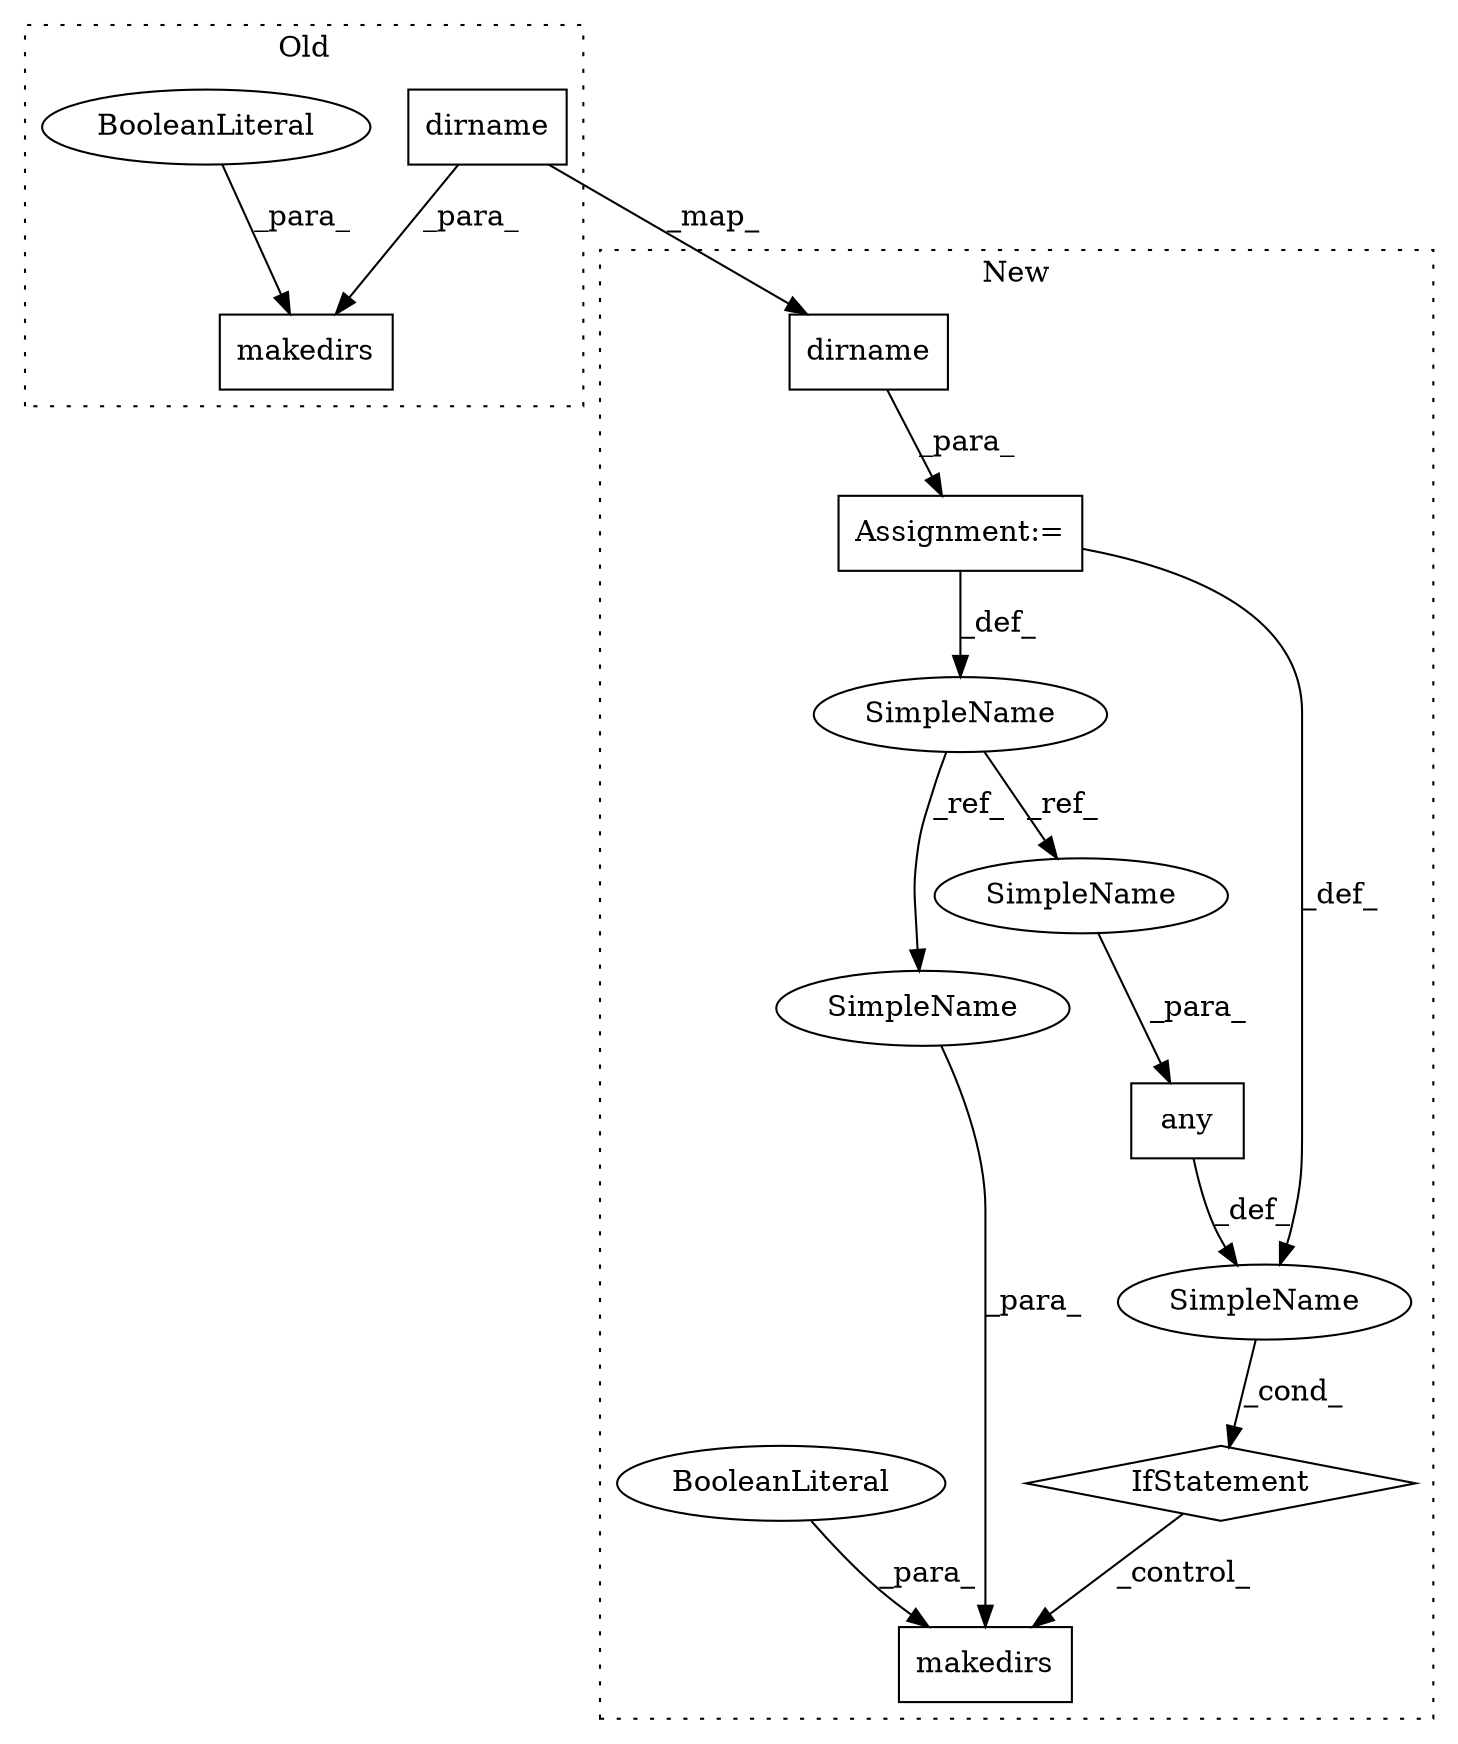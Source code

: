 digraph G {
subgraph cluster0 {
1 [label="makedirs" a="32" s="11849,11889" l="9,1" shape="box"];
7 [label="dirname" a="32" s="11866,11883" l="8,1" shape="box"];
9 [label="BooleanLiteral" a="9" s="11885" l="4" shape="ellipse"];
label = "Old";
style="dotted";
}
subgraph cluster1 {
2 [label="any" a="32" s="11977,11988" l="4,1" shape="box"];
3 [label="IfStatement" a="25" s="11973,11989" l="4,2" shape="diamond"];
4 [label="Assignment:=" a="7" s="11940" l="1" shape="box"];
5 [label="makedirs" a="32" s="12002,12023" l="9,1" shape="box"];
6 [label="dirname" a="32" s="11949,11966" l="8,1" shape="box"];
8 [label="BooleanLiteral" a="9" s="12019" l="4" shape="ellipse"];
10 [label="SimpleName" a="42" s="11933" l="7" shape="ellipse"];
11 [label="SimpleName" a="42" s="" l="" shape="ellipse"];
12 [label="SimpleName" a="42" s="11981" l="7" shape="ellipse"];
13 [label="SimpleName" a="42" s="12011" l="7" shape="ellipse"];
label = "New";
style="dotted";
}
2 -> 11 [label="_def_"];
3 -> 5 [label="_control_"];
4 -> 11 [label="_def_"];
4 -> 10 [label="_def_"];
6 -> 4 [label="_para_"];
7 -> 1 [label="_para_"];
7 -> 6 [label="_map_"];
8 -> 5 [label="_para_"];
9 -> 1 [label="_para_"];
10 -> 13 [label="_ref_"];
10 -> 12 [label="_ref_"];
11 -> 3 [label="_cond_"];
12 -> 2 [label="_para_"];
13 -> 5 [label="_para_"];
}